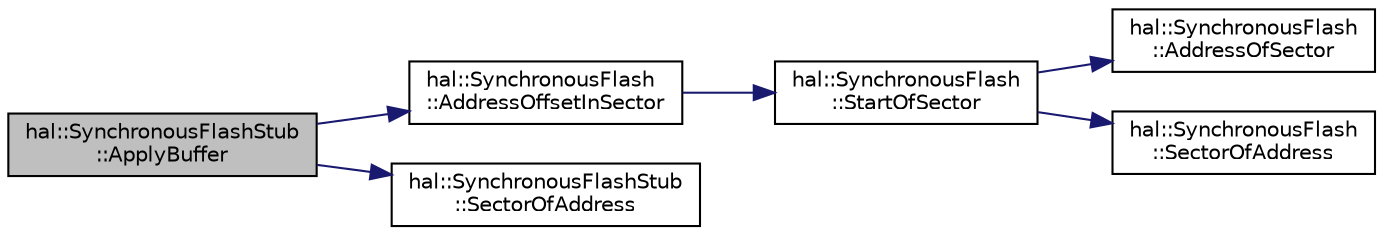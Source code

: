 digraph "hal::SynchronousFlashStub::ApplyBuffer"
{
 // INTERACTIVE_SVG=YES
  edge [fontname="Helvetica",fontsize="10",labelfontname="Helvetica",labelfontsize="10"];
  node [fontname="Helvetica",fontsize="10",shape=record];
  rankdir="LR";
  Node4 [label="hal::SynchronousFlashStub\l::ApplyBuffer",height=0.2,width=0.4,color="black", fillcolor="grey75", style="filled", fontcolor="black"];
  Node4 -> Node5 [color="midnightblue",fontsize="10",style="solid",fontname="Helvetica"];
  Node5 [label="hal::SynchronousFlash\l::AddressOffsetInSector",height=0.2,width=0.4,color="black", fillcolor="white", style="filled",URL="$d5/dff/classhal_1_1_synchronous_flash.html#ae0ffa50633226598ff634051fdf07530"];
  Node5 -> Node6 [color="midnightblue",fontsize="10",style="solid",fontname="Helvetica"];
  Node6 [label="hal::SynchronousFlash\l::StartOfSector",height=0.2,width=0.4,color="black", fillcolor="white", style="filled",URL="$d5/dff/classhal_1_1_synchronous_flash.html#a2b4419e346a7d9feecb65501c61a6f8e"];
  Node6 -> Node7 [color="midnightblue",fontsize="10",style="solid",fontname="Helvetica"];
  Node7 [label="hal::SynchronousFlash\l::AddressOfSector",height=0.2,width=0.4,color="black", fillcolor="white", style="filled",URL="$d5/dff/classhal_1_1_synchronous_flash.html#a1e8a643bee9d6a9c199ed42957201500"];
  Node6 -> Node8 [color="midnightblue",fontsize="10",style="solid",fontname="Helvetica"];
  Node8 [label="hal::SynchronousFlash\l::SectorOfAddress",height=0.2,width=0.4,color="black", fillcolor="white", style="filled",URL="$d5/dff/classhal_1_1_synchronous_flash.html#a4414c85ecb179359e5d0dc1c830cc903"];
  Node4 -> Node9 [color="midnightblue",fontsize="10",style="solid",fontname="Helvetica"];
  Node9 [label="hal::SynchronousFlashStub\l::SectorOfAddress",height=0.2,width=0.4,color="black", fillcolor="white", style="filled",URL="$d8/d61/classhal_1_1_synchronous_flash_stub.html#a02f1c6158858410c26426d7a2c56dd46"];
}
